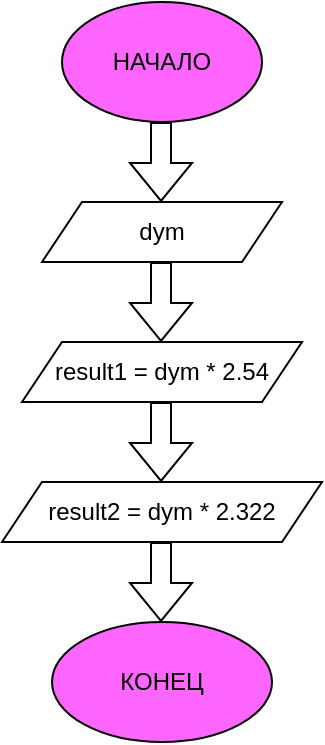 <mxfile version="28.2.3">
  <diagram name="Страница — 1" id="qO-1W3uomI82kl38dDZ8">
    <mxGraphModel dx="1042" dy="606" grid="1" gridSize="10" guides="1" tooltips="1" connect="1" arrows="1" fold="1" page="1" pageScale="1" pageWidth="827" pageHeight="1169" math="0" shadow="0">
      <root>
        <mxCell id="0" />
        <mxCell id="1" parent="0" />
        <mxCell id="MxlziOhT5EARPKxips8_-1" value="НАЧАЛО" style="ellipse;whiteSpace=wrap;html=1;fillColor=#FF66FF;" vertex="1" parent="1">
          <mxGeometry x="350" y="30" width="100" height="60" as="geometry" />
        </mxCell>
        <mxCell id="MxlziOhT5EARPKxips8_-16" value="КОНЕЦ" style="ellipse;whiteSpace=wrap;html=1;fillColor=#FF66FF;" vertex="1" parent="1">
          <mxGeometry x="345" y="340" width="110" height="60" as="geometry" />
        </mxCell>
        <mxCell id="MxlziOhT5EARPKxips8_-17" value="dym" style="shape=parallelogram;perimeter=parallelogramPerimeter;whiteSpace=wrap;html=1;fixedSize=1;" vertex="1" parent="1">
          <mxGeometry x="340" y="130" width="120" height="30" as="geometry" />
        </mxCell>
        <mxCell id="MxlziOhT5EARPKxips8_-18" value="" style="shape=flexArrow;endArrow=classic;html=1;rounded=0;" edge="1" parent="1">
          <mxGeometry width="50" height="50" relative="1" as="geometry">
            <mxPoint x="399.5" y="90" as="sourcePoint" />
            <mxPoint x="399.5" y="130" as="targetPoint" />
          </mxGeometry>
        </mxCell>
        <mxCell id="MxlziOhT5EARPKxips8_-19" value="" style="shape=flexArrow;endArrow=classic;html=1;rounded=0;" edge="1" parent="1">
          <mxGeometry width="50" height="50" relative="1" as="geometry">
            <mxPoint x="399.5" y="160" as="sourcePoint" />
            <mxPoint x="399.5" y="200" as="targetPoint" />
          </mxGeometry>
        </mxCell>
        <mxCell id="MxlziOhT5EARPKxips8_-21" value="result1 = dym * 2.54" style="shape=parallelogram;perimeter=parallelogramPerimeter;whiteSpace=wrap;html=1;fixedSize=1;" vertex="1" parent="1">
          <mxGeometry x="330" y="200" width="140" height="30" as="geometry" />
        </mxCell>
        <mxCell id="MxlziOhT5EARPKxips8_-22" value="" style="shape=flexArrow;endArrow=classic;html=1;rounded=0;" edge="1" parent="1">
          <mxGeometry width="50" height="50" relative="1" as="geometry">
            <mxPoint x="399.5" y="230" as="sourcePoint" />
            <mxPoint x="399.5" y="270" as="targetPoint" />
          </mxGeometry>
        </mxCell>
        <mxCell id="MxlziOhT5EARPKxips8_-23" value="result2 = dym * 2.322" style="shape=parallelogram;perimeter=parallelogramPerimeter;whiteSpace=wrap;html=1;fixedSize=1;" vertex="1" parent="1">
          <mxGeometry x="320" y="270" width="160" height="30" as="geometry" />
        </mxCell>
        <mxCell id="MxlziOhT5EARPKxips8_-24" value="" style="shape=flexArrow;endArrow=classic;html=1;rounded=0;" edge="1" parent="1">
          <mxGeometry width="50" height="50" relative="1" as="geometry">
            <mxPoint x="399.5" y="300" as="sourcePoint" />
            <mxPoint x="399.5" y="340" as="targetPoint" />
          </mxGeometry>
        </mxCell>
      </root>
    </mxGraphModel>
  </diagram>
</mxfile>
